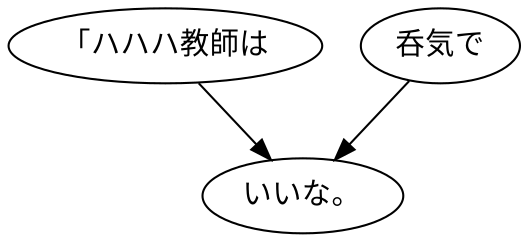 digraph graph2331 {
	node0 [label="「ハハハ教師は"];
	node1 [label="呑気で"];
	node2 [label="いいな。"];
	node0 -> node2;
	node1 -> node2;
}
